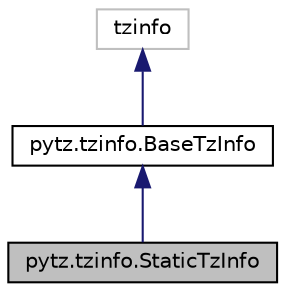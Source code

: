 digraph "pytz.tzinfo.StaticTzInfo"
{
 // LATEX_PDF_SIZE
  edge [fontname="Helvetica",fontsize="10",labelfontname="Helvetica",labelfontsize="10"];
  node [fontname="Helvetica",fontsize="10",shape=record];
  Node1 [label="pytz.tzinfo.StaticTzInfo",height=0.2,width=0.4,color="black", fillcolor="grey75", style="filled", fontcolor="black",tooltip=" "];
  Node2 -> Node1 [dir="back",color="midnightblue",fontsize="10",style="solid",fontname="Helvetica"];
  Node2 [label="pytz.tzinfo.BaseTzInfo",height=0.2,width=0.4,color="black", fillcolor="white", style="filled",URL="$classpytz_1_1tzinfo_1_1_base_tz_info.html",tooltip=" "];
  Node3 -> Node2 [dir="back",color="midnightblue",fontsize="10",style="solid",fontname="Helvetica"];
  Node3 [label="tzinfo",height=0.2,width=0.4,color="grey75", fillcolor="white", style="filled",tooltip=" "];
}
